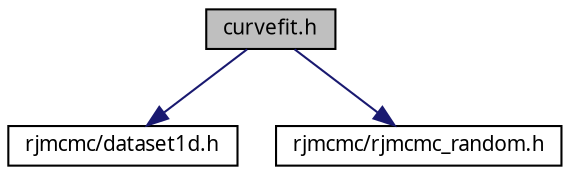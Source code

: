 digraph "curvefit.h"
{
  edge [fontname="FreeSans.ttf",fontsize="10",labelfontname="FreeSans.ttf",labelfontsize="10"];
  node [fontname="FreeSans.ttf",fontsize="10",shape=record];
  Node1 [label="curvefit.h",height=0.2,width=0.4,color="black", fillcolor="grey75", style="filled", fontcolor="black"];
  Node1 -> Node2 [color="midnightblue",fontsize="10",style="solid",fontname="FreeSans.ttf"];
  Node2 [label="rjmcmc/dataset1d.h",height=0.2,width=0.4,color="black", fillcolor="white", style="filled",URL="$dataset1d_8h.html",tooltip="1D Dataset Storage "];
  Node1 -> Node3 [color="midnightblue",fontsize="10",style="solid",fontname="FreeSans.ttf"];
  Node3 [label="rjmcmc/rjmcmc_random.h",height=0.2,width=0.4,color="black", fillcolor="white", style="filled",URL="$rjmcmc__random_8h.html"];
}
